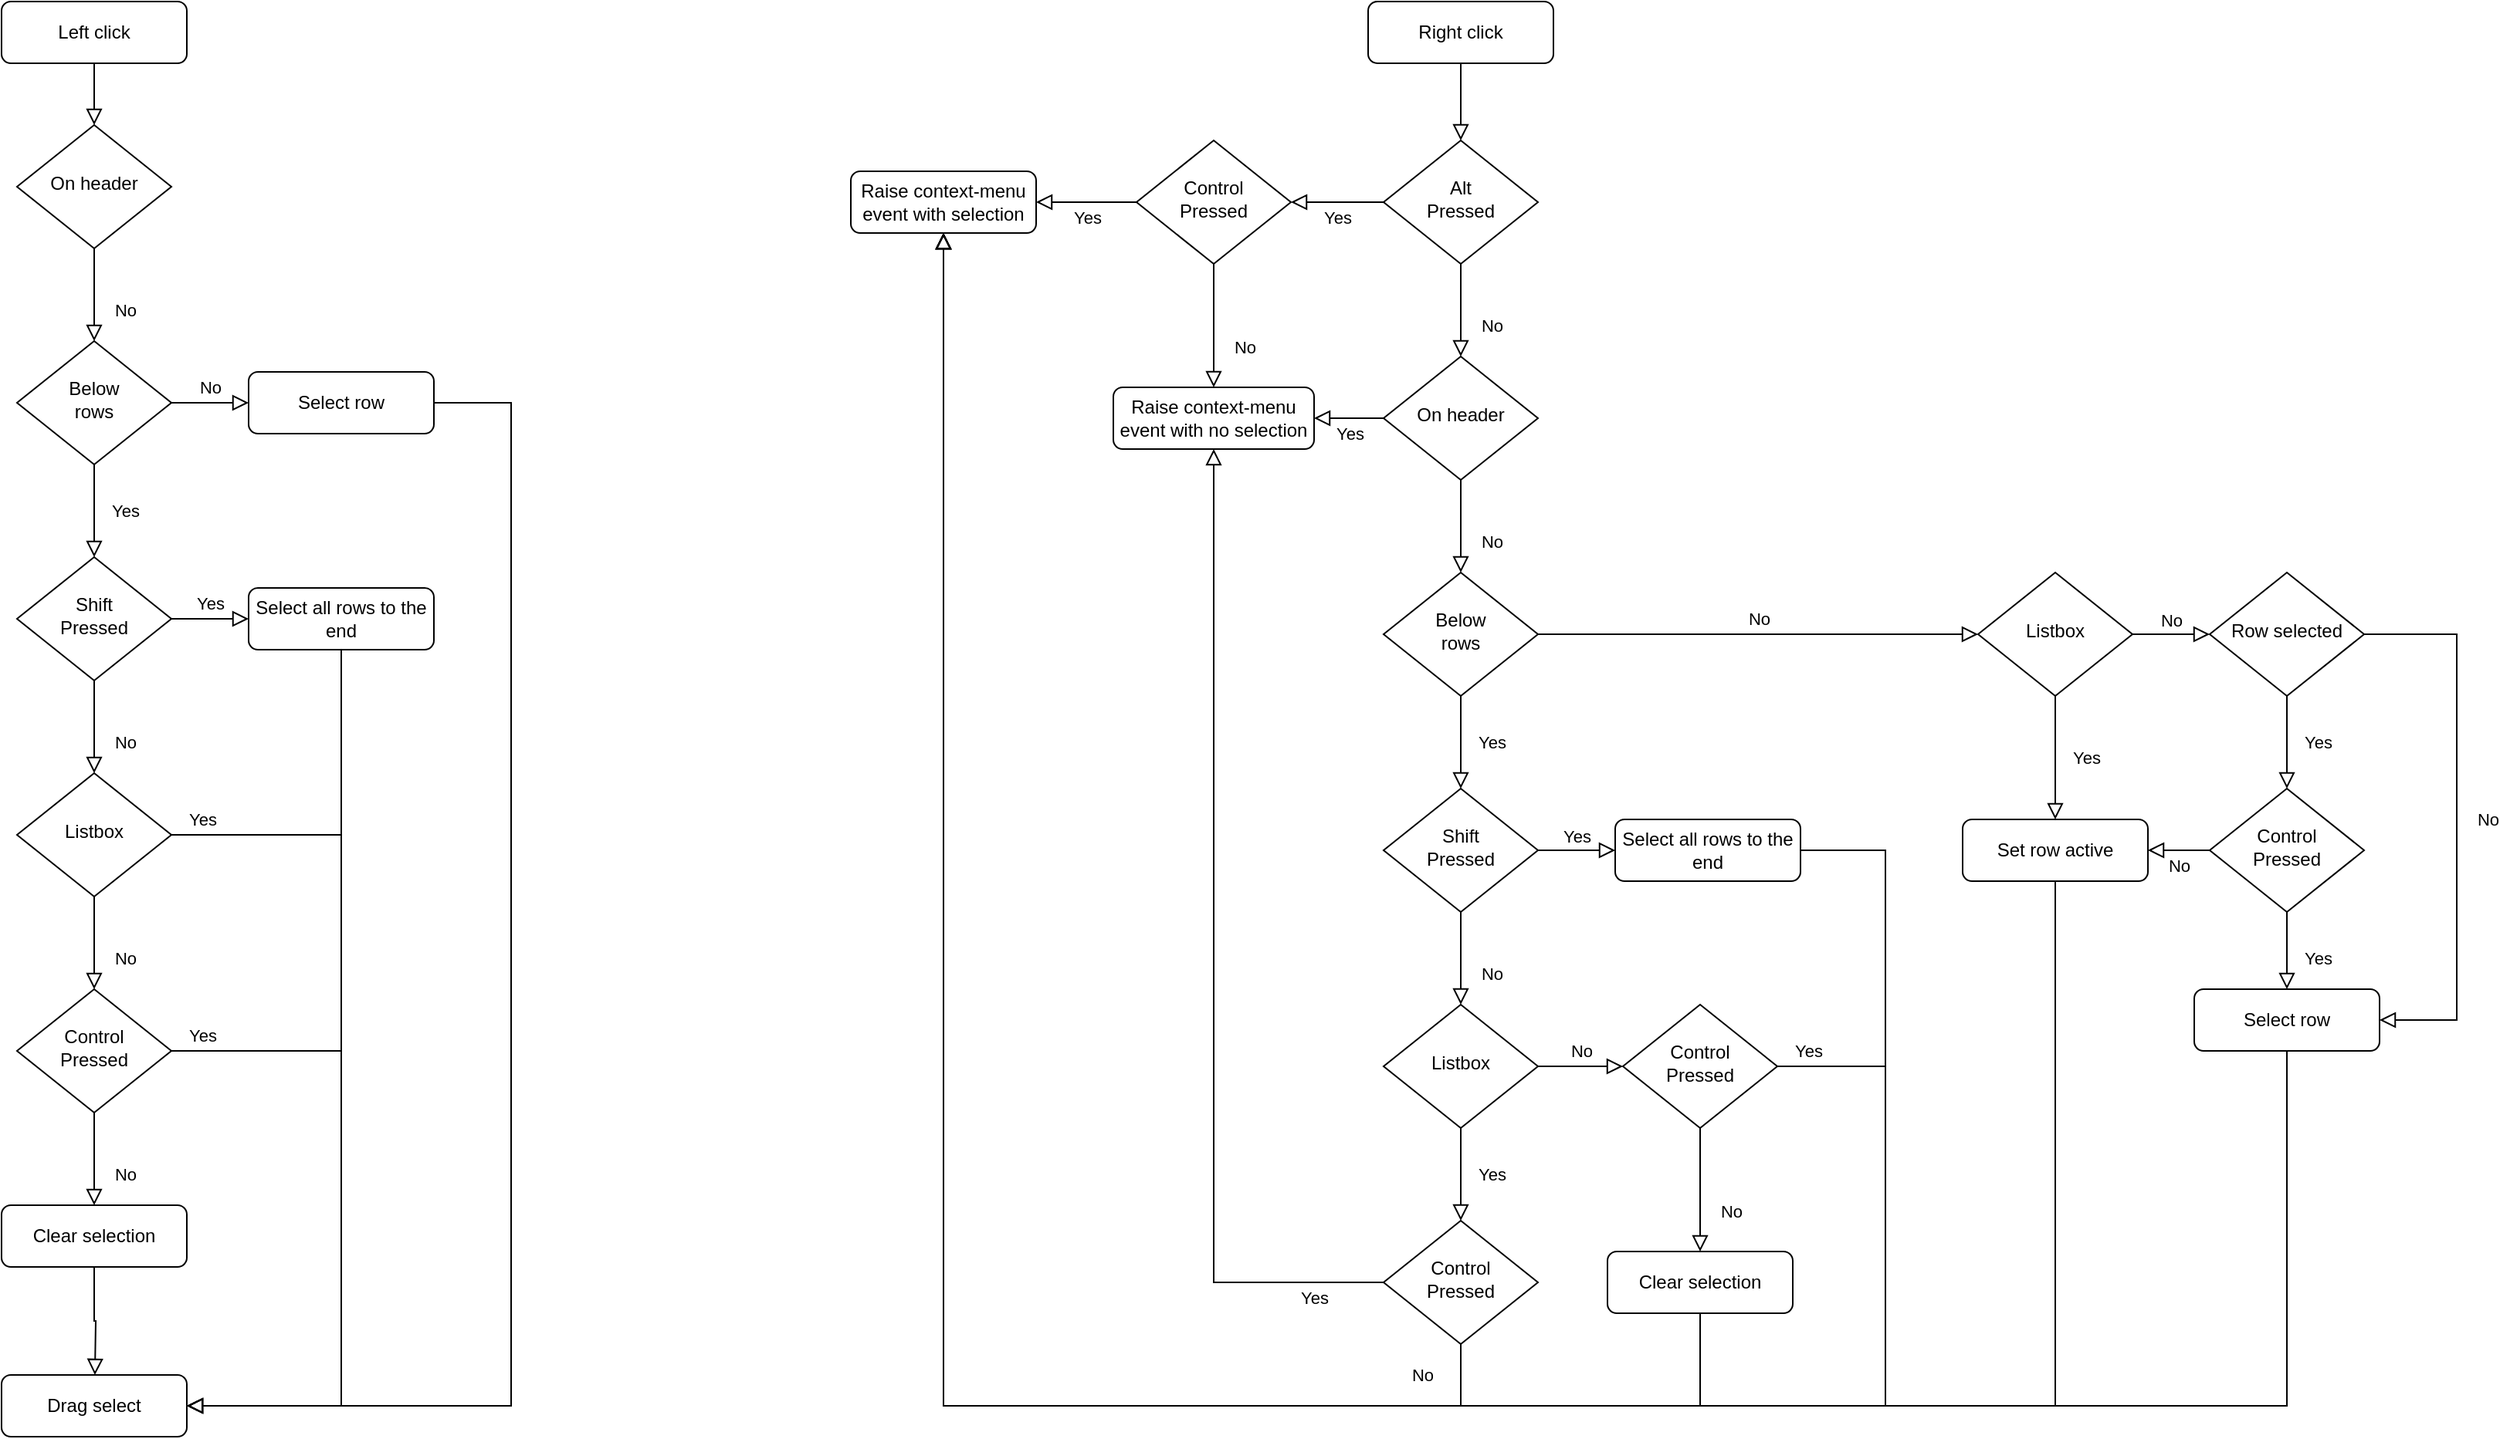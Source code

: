 <mxfile version="17.4.2" type="device"><diagram id="C5RBs43oDa-KdzZeNtuy" name="Page-1"><mxGraphModel dx="2770" dy="1463" grid="1" gridSize="10" guides="1" tooltips="1" connect="1" arrows="1" fold="1" page="0" pageScale="1" pageWidth="827" pageHeight="1169" math="0" shadow="0"><root><mxCell id="WIyWlLk6GJQsqaUBKTNV-0"/><mxCell id="WIyWlLk6GJQsqaUBKTNV-1" parent="WIyWlLk6GJQsqaUBKTNV-0"/><mxCell id="WIyWlLk6GJQsqaUBKTNV-2" value="" style="rounded=0;html=1;jettySize=auto;orthogonalLoop=1;fontSize=11;endArrow=block;endFill=0;endSize=8;strokeWidth=1;shadow=0;labelBackgroundColor=none;edgeStyle=orthogonalEdgeStyle;entryX=0.5;entryY=0;entryDx=0;entryDy=0;" parent="WIyWlLk6GJQsqaUBKTNV-1" source="WIyWlLk6GJQsqaUBKTNV-3" target="2aTSn6sP9cNgHl_eMRut-77" edge="1"><mxGeometry relative="1" as="geometry"/></mxCell><mxCell id="WIyWlLk6GJQsqaUBKTNV-3" value="Left click" style="rounded=1;whiteSpace=wrap;html=1;fontSize=12;glass=0;strokeWidth=1;shadow=0;" parent="WIyWlLk6GJQsqaUBKTNV-1" vertex="1"><mxGeometry x="-70" y="80" width="120" height="40" as="geometry"/></mxCell><mxCell id="WIyWlLk6GJQsqaUBKTNV-4" value="Yes" style="rounded=0;html=1;jettySize=auto;orthogonalLoop=1;fontSize=11;endArrow=block;endFill=0;endSize=8;strokeWidth=1;shadow=0;labelBackgroundColor=none;edgeStyle=orthogonalEdgeStyle;" parent="WIyWlLk6GJQsqaUBKTNV-1" source="WIyWlLk6GJQsqaUBKTNV-6" target="WIyWlLk6GJQsqaUBKTNV-10" edge="1"><mxGeometry y="20" relative="1" as="geometry"><mxPoint as="offset"/></mxGeometry></mxCell><mxCell id="WIyWlLk6GJQsqaUBKTNV-5" value="No" style="edgeStyle=orthogonalEdgeStyle;rounded=0;html=1;jettySize=auto;orthogonalLoop=1;fontSize=11;endArrow=block;endFill=0;endSize=8;strokeWidth=1;shadow=0;labelBackgroundColor=none;" parent="WIyWlLk6GJQsqaUBKTNV-1" source="WIyWlLk6GJQsqaUBKTNV-6" target="WIyWlLk6GJQsqaUBKTNV-7" edge="1"><mxGeometry y="10" relative="1" as="geometry"><mxPoint as="offset"/></mxGeometry></mxCell><mxCell id="WIyWlLk6GJQsqaUBKTNV-6" value="Below &lt;br&gt;rows" style="rhombus;whiteSpace=wrap;html=1;shadow=0;fontFamily=Helvetica;fontSize=12;align=center;strokeWidth=1;spacing=6;spacingTop=-4;" parent="WIyWlLk6GJQsqaUBKTNV-1" vertex="1"><mxGeometry x="-60" y="300" width="100" height="80" as="geometry"/></mxCell><mxCell id="2aTSn6sP9cNgHl_eMRut-88" style="edgeStyle=orthogonalEdgeStyle;rounded=0;orthogonalLoop=1;jettySize=auto;html=1;exitX=1;exitY=0.5;exitDx=0;exitDy=0;entryX=1;entryY=0.5;entryDx=0;entryDy=0;endArrow=block;endFill=0;endSize=8;" parent="WIyWlLk6GJQsqaUBKTNV-1" source="WIyWlLk6GJQsqaUBKTNV-7" target="2aTSn6sP9cNgHl_eMRut-86" edge="1"><mxGeometry relative="1" as="geometry"><Array as="points"><mxPoint x="260" y="340"/><mxPoint x="260" y="990"/></Array></mxGeometry></mxCell><mxCell id="WIyWlLk6GJQsqaUBKTNV-7" value="Select row" style="rounded=1;whiteSpace=wrap;html=1;fontSize=12;glass=0;strokeWidth=1;shadow=0;" parent="WIyWlLk6GJQsqaUBKTNV-1" vertex="1"><mxGeometry x="90" y="320" width="120" height="40" as="geometry"/></mxCell><mxCell id="WIyWlLk6GJQsqaUBKTNV-8" value="No" style="rounded=0;html=1;jettySize=auto;orthogonalLoop=1;fontSize=11;endArrow=block;endFill=0;endSize=8;strokeWidth=1;shadow=0;labelBackgroundColor=none;edgeStyle=orthogonalEdgeStyle;" parent="WIyWlLk6GJQsqaUBKTNV-1" source="WIyWlLk6GJQsqaUBKTNV-10" edge="1"><mxGeometry x="0.333" y="20" relative="1" as="geometry"><mxPoint as="offset"/><mxPoint x="-10" y="580" as="targetPoint"/></mxGeometry></mxCell><mxCell id="WIyWlLk6GJQsqaUBKTNV-9" value="Yes" style="edgeStyle=orthogonalEdgeStyle;rounded=0;html=1;jettySize=auto;orthogonalLoop=1;fontSize=11;endArrow=block;endFill=0;endSize=8;strokeWidth=1;shadow=0;labelBackgroundColor=none;" parent="WIyWlLk6GJQsqaUBKTNV-1" source="WIyWlLk6GJQsqaUBKTNV-10" target="WIyWlLk6GJQsqaUBKTNV-12" edge="1"><mxGeometry y="10" relative="1" as="geometry"><mxPoint as="offset"/></mxGeometry></mxCell><mxCell id="WIyWlLk6GJQsqaUBKTNV-10" value="Shift&lt;br&gt;Pressed" style="rhombus;whiteSpace=wrap;html=1;shadow=0;fontFamily=Helvetica;fontSize=12;align=center;strokeWidth=1;spacing=6;spacingTop=-4;" parent="WIyWlLk6GJQsqaUBKTNV-1" vertex="1"><mxGeometry x="-60" y="440" width="100" height="80" as="geometry"/></mxCell><mxCell id="2aTSn6sP9cNgHl_eMRut-87" style="edgeStyle=orthogonalEdgeStyle;rounded=0;orthogonalLoop=1;jettySize=auto;html=1;exitX=0.5;exitY=1;exitDx=0;exitDy=0;entryX=1;entryY=0.5;entryDx=0;entryDy=0;endArrow=block;endFill=0;endSize=8;" parent="WIyWlLk6GJQsqaUBKTNV-1" source="WIyWlLk6GJQsqaUBKTNV-12" target="2aTSn6sP9cNgHl_eMRut-86" edge="1"><mxGeometry relative="1" as="geometry"/></mxCell><mxCell id="WIyWlLk6GJQsqaUBKTNV-12" value="Select all rows to the end" style="rounded=1;whiteSpace=wrap;html=1;fontSize=12;glass=0;strokeWidth=1;shadow=0;" parent="WIyWlLk6GJQsqaUBKTNV-1" vertex="1"><mxGeometry x="90" y="460" width="120" height="40" as="geometry"/></mxCell><mxCell id="2aTSn6sP9cNgHl_eMRut-8" value="No" style="rounded=0;html=1;jettySize=auto;orthogonalLoop=1;fontSize=11;endArrow=block;endFill=0;endSize=8;strokeWidth=1;shadow=0;labelBackgroundColor=none;edgeStyle=orthogonalEdgeStyle;" parent="WIyWlLk6GJQsqaUBKTNV-1" source="2aTSn6sP9cNgHl_eMRut-9" edge="1"><mxGeometry x="0.333" y="20" relative="1" as="geometry"><mxPoint as="offset"/><mxPoint x="-10" y="860" as="targetPoint"/></mxGeometry></mxCell><mxCell id="2aTSn6sP9cNgHl_eMRut-95" value="Yes" style="edgeStyle=orthogonalEdgeStyle;rounded=0;orthogonalLoop=1;jettySize=auto;html=1;exitX=1;exitY=0.5;exitDx=0;exitDy=0;entryX=1;entryY=0.5;entryDx=0;entryDy=0;endArrow=block;endFill=0;endSize=8;" parent="WIyWlLk6GJQsqaUBKTNV-1" source="2aTSn6sP9cNgHl_eMRut-9" target="2aTSn6sP9cNgHl_eMRut-86" edge="1"><mxGeometry x="-0.909" y="10" relative="1" as="geometry"><Array as="points"><mxPoint x="150" y="760"/><mxPoint x="150" y="990"/></Array><mxPoint as="offset"/></mxGeometry></mxCell><mxCell id="2aTSn6sP9cNgHl_eMRut-9" value="Control&lt;br&gt;Pressed" style="rhombus;whiteSpace=wrap;html=1;shadow=0;fontFamily=Helvetica;fontSize=12;align=center;strokeWidth=1;spacing=6;spacingTop=-4;" parent="WIyWlLk6GJQsqaUBKTNV-1" vertex="1"><mxGeometry x="-60" y="720" width="100" height="80" as="geometry"/></mxCell><mxCell id="2aTSn6sP9cNgHl_eMRut-10" value="No" style="rounded=0;html=1;jettySize=auto;orthogonalLoop=1;fontSize=11;endArrow=block;endFill=0;endSize=8;strokeWidth=1;shadow=0;labelBackgroundColor=none;edgeStyle=orthogonalEdgeStyle;" parent="WIyWlLk6GJQsqaUBKTNV-1" source="2aTSn6sP9cNgHl_eMRut-11" edge="1"><mxGeometry x="0.333" y="20" relative="1" as="geometry"><mxPoint as="offset"/><mxPoint x="-10" y="720" as="targetPoint"/></mxGeometry></mxCell><mxCell id="2aTSn6sP9cNgHl_eMRut-96" value="Yes&lt;br&gt;" style="edgeStyle=orthogonalEdgeStyle;rounded=0;orthogonalLoop=1;jettySize=auto;html=1;exitX=1;exitY=0.5;exitDx=0;exitDy=0;endArrow=block;endFill=0;endSize=8;entryX=1;entryY=0.5;entryDx=0;entryDy=0;" parent="WIyWlLk6GJQsqaUBKTNV-1" source="2aTSn6sP9cNgHl_eMRut-11" target="2aTSn6sP9cNgHl_eMRut-86" edge="1"><mxGeometry x="-0.931" y="10" relative="1" as="geometry"><mxPoint x="220" y="910" as="targetPoint"/><Array as="points"><mxPoint x="150" y="620"/><mxPoint x="150" y="990"/></Array><mxPoint as="offset"/></mxGeometry></mxCell><mxCell id="2aTSn6sP9cNgHl_eMRut-11" value="Listbox" style="rhombus;whiteSpace=wrap;html=1;shadow=0;fontFamily=Helvetica;fontSize=12;align=center;strokeWidth=1;spacing=6;spacingTop=-4;" parent="WIyWlLk6GJQsqaUBKTNV-1" vertex="1"><mxGeometry x="-60" y="580" width="100" height="80" as="geometry"/></mxCell><mxCell id="2aTSn6sP9cNgHl_eMRut-85" style="edgeStyle=orthogonalEdgeStyle;rounded=0;orthogonalLoop=1;jettySize=auto;html=1;exitX=0.5;exitY=1;exitDx=0;exitDy=0;endArrow=block;endFill=0;endSize=8;" parent="WIyWlLk6GJQsqaUBKTNV-1" source="2aTSn6sP9cNgHl_eMRut-12" edge="1"><mxGeometry relative="1" as="geometry"><mxPoint x="-9.538" y="970" as="targetPoint"/></mxGeometry></mxCell><mxCell id="2aTSn6sP9cNgHl_eMRut-12" value="Clear selection" style="rounded=1;whiteSpace=wrap;html=1;fontSize=12;glass=0;strokeWidth=1;shadow=0;" parent="WIyWlLk6GJQsqaUBKTNV-1" vertex="1"><mxGeometry x="-70" y="860" width="120" height="40" as="geometry"/></mxCell><mxCell id="2aTSn6sP9cNgHl_eMRut-19" value="" style="rounded=0;html=1;jettySize=auto;orthogonalLoop=1;fontSize=11;endArrow=block;endFill=0;endSize=8;strokeWidth=1;shadow=0;labelBackgroundColor=none;edgeStyle=orthogonalEdgeStyle;" parent="WIyWlLk6GJQsqaUBKTNV-1" source="2aTSn6sP9cNgHl_eMRut-20" edge="1"><mxGeometry relative="1" as="geometry"><mxPoint x="875" y="170" as="targetPoint"/></mxGeometry></mxCell><mxCell id="2aTSn6sP9cNgHl_eMRut-20" value="Right click" style="rounded=1;whiteSpace=wrap;html=1;fontSize=12;glass=0;strokeWidth=1;shadow=0;" parent="WIyWlLk6GJQsqaUBKTNV-1" vertex="1"><mxGeometry x="815" y="80" width="120" height="40" as="geometry"/></mxCell><mxCell id="2aTSn6sP9cNgHl_eMRut-21" value="No" style="rounded=0;html=1;jettySize=auto;orthogonalLoop=1;fontSize=11;endArrow=block;endFill=0;endSize=8;strokeWidth=1;shadow=0;labelBackgroundColor=none;edgeStyle=orthogonalEdgeStyle;" parent="WIyWlLk6GJQsqaUBKTNV-1" source="2aTSn6sP9cNgHl_eMRut-23" edge="1"><mxGeometry x="0.333" y="20" relative="1" as="geometry"><mxPoint as="offset"/><mxPoint x="875" y="310" as="targetPoint"/></mxGeometry></mxCell><mxCell id="2aTSn6sP9cNgHl_eMRut-22" value="Yes" style="edgeStyle=orthogonalEdgeStyle;rounded=0;html=1;jettySize=auto;orthogonalLoop=1;fontSize=11;endArrow=block;endFill=0;endSize=8;strokeWidth=1;shadow=0;labelBackgroundColor=none;entryX=1;entryY=0.5;entryDx=0;entryDy=0;" parent="WIyWlLk6GJQsqaUBKTNV-1" source="2aTSn6sP9cNgHl_eMRut-23" target="2aTSn6sP9cNgHl_eMRut-27" edge="1"><mxGeometry y="10" relative="1" as="geometry"><mxPoint as="offset"/><mxPoint x="770" y="210" as="targetPoint"/><Array as="points"/></mxGeometry></mxCell><mxCell id="2aTSn6sP9cNgHl_eMRut-23" value="Alt&lt;br&gt;Pressed" style="rhombus;whiteSpace=wrap;html=1;shadow=0;fontFamily=Helvetica;fontSize=12;align=center;strokeWidth=1;spacing=6;spacingTop=-4;" parent="WIyWlLk6GJQsqaUBKTNV-1" vertex="1"><mxGeometry x="825" y="170" width="100" height="80" as="geometry"/></mxCell><mxCell id="2aTSn6sP9cNgHl_eMRut-25" value="No" style="rounded=0;html=1;jettySize=auto;orthogonalLoop=1;fontSize=11;endArrow=block;endFill=0;endSize=8;strokeWidth=1;shadow=0;labelBackgroundColor=none;edgeStyle=orthogonalEdgeStyle;entryX=0.5;entryY=0;entryDx=0;entryDy=0;" parent="WIyWlLk6GJQsqaUBKTNV-1" source="2aTSn6sP9cNgHl_eMRut-27" target="2aTSn6sP9cNgHl_eMRut-29" edge="1"><mxGeometry x="0.333" y="20" relative="1" as="geometry"><mxPoint as="offset"/><mxPoint x="715" y="310" as="targetPoint"/></mxGeometry></mxCell><mxCell id="2aTSn6sP9cNgHl_eMRut-26" value="Yes" style="edgeStyle=orthogonalEdgeStyle;rounded=0;html=1;jettySize=auto;orthogonalLoop=1;fontSize=11;endArrow=block;endFill=0;endSize=8;strokeWidth=1;shadow=0;labelBackgroundColor=none;" parent="WIyWlLk6GJQsqaUBKTNV-1" source="2aTSn6sP9cNgHl_eMRut-27" target="2aTSn6sP9cNgHl_eMRut-28" edge="1"><mxGeometry y="10" relative="1" as="geometry"><mxPoint as="offset"/></mxGeometry></mxCell><mxCell id="2aTSn6sP9cNgHl_eMRut-27" value="Control&lt;br&gt;Pressed" style="rhombus;whiteSpace=wrap;html=1;shadow=0;fontFamily=Helvetica;fontSize=12;align=center;strokeWidth=1;spacing=6;spacingTop=-4;" parent="WIyWlLk6GJQsqaUBKTNV-1" vertex="1"><mxGeometry x="665" y="170" width="100" height="80" as="geometry"/></mxCell><mxCell id="2aTSn6sP9cNgHl_eMRut-28" value="Raise context-menu event with selection" style="rounded=1;whiteSpace=wrap;html=1;fontSize=12;glass=0;strokeWidth=1;shadow=0;" parent="WIyWlLk6GJQsqaUBKTNV-1" vertex="1"><mxGeometry x="480" y="190" width="120" height="40" as="geometry"/></mxCell><mxCell id="2aTSn6sP9cNgHl_eMRut-29" value="Raise context-menu event with no selection" style="rounded=1;whiteSpace=wrap;html=1;fontSize=12;glass=0;strokeWidth=1;shadow=0;" parent="WIyWlLk6GJQsqaUBKTNV-1" vertex="1"><mxGeometry x="650" y="330" width="130" height="40" as="geometry"/></mxCell><mxCell id="2aTSn6sP9cNgHl_eMRut-30" value="No" style="rounded=0;html=1;jettySize=auto;orthogonalLoop=1;fontSize=11;endArrow=block;endFill=0;endSize=8;strokeWidth=1;shadow=0;labelBackgroundColor=none;edgeStyle=orthogonalEdgeStyle;" parent="WIyWlLk6GJQsqaUBKTNV-1" source="2aTSn6sP9cNgHl_eMRut-32" edge="1"><mxGeometry x="0.333" y="20" relative="1" as="geometry"><mxPoint as="offset"/><mxPoint x="875" y="450" as="targetPoint"/></mxGeometry></mxCell><mxCell id="2aTSn6sP9cNgHl_eMRut-31" value="Yes" style="edgeStyle=orthogonalEdgeStyle;rounded=0;html=1;jettySize=auto;orthogonalLoop=1;fontSize=11;endArrow=block;endFill=0;endSize=8;strokeWidth=1;shadow=0;labelBackgroundColor=none;entryX=1;entryY=0.5;entryDx=0;entryDy=0;" parent="WIyWlLk6GJQsqaUBKTNV-1" source="2aTSn6sP9cNgHl_eMRut-32" target="2aTSn6sP9cNgHl_eMRut-29" edge="1"><mxGeometry y="10" relative="1" as="geometry"><mxPoint as="offset"/><mxPoint x="975" y="350" as="targetPoint"/></mxGeometry></mxCell><mxCell id="2aTSn6sP9cNgHl_eMRut-32" value="On header" style="rhombus;whiteSpace=wrap;html=1;shadow=0;fontFamily=Helvetica;fontSize=12;align=center;strokeWidth=1;spacing=6;spacingTop=-4;" parent="WIyWlLk6GJQsqaUBKTNV-1" vertex="1"><mxGeometry x="825" y="310" width="100" height="80" as="geometry"/></mxCell><mxCell id="2aTSn6sP9cNgHl_eMRut-34" value="Yes" style="rounded=0;html=1;jettySize=auto;orthogonalLoop=1;fontSize=11;endArrow=block;endFill=0;endSize=8;strokeWidth=1;shadow=0;labelBackgroundColor=none;edgeStyle=orthogonalEdgeStyle;entryX=0.5;entryY=0;entryDx=0;entryDy=0;" parent="WIyWlLk6GJQsqaUBKTNV-1" source="2aTSn6sP9cNgHl_eMRut-36" target="2aTSn6sP9cNgHl_eMRut-40" edge="1"><mxGeometry y="20" relative="1" as="geometry"><mxPoint as="offset"/><mxPoint x="875" y="570" as="targetPoint"/></mxGeometry></mxCell><mxCell id="2aTSn6sP9cNgHl_eMRut-35" value="No" style="edgeStyle=orthogonalEdgeStyle;rounded=0;html=1;jettySize=auto;orthogonalLoop=1;fontSize=11;endArrow=block;endFill=0;endSize=8;strokeWidth=1;shadow=0;labelBackgroundColor=none;entryX=0;entryY=0.5;entryDx=0;entryDy=0;" parent="WIyWlLk6GJQsqaUBKTNV-1" source="2aTSn6sP9cNgHl_eMRut-36" target="2aTSn6sP9cNgHl_eMRut-62" edge="1"><mxGeometry y="10" relative="1" as="geometry"><mxPoint as="offset"/><mxPoint x="975" y="490" as="targetPoint"/></mxGeometry></mxCell><mxCell id="2aTSn6sP9cNgHl_eMRut-36" value="Below &lt;br&gt;rows" style="rhombus;whiteSpace=wrap;html=1;shadow=0;fontFamily=Helvetica;fontSize=12;align=center;strokeWidth=1;spacing=6;spacingTop=-4;" parent="WIyWlLk6GJQsqaUBKTNV-1" vertex="1"><mxGeometry x="825" y="450" width="100" height="80" as="geometry"/></mxCell><mxCell id="2aTSn6sP9cNgHl_eMRut-38" value="No" style="rounded=0;html=1;jettySize=auto;orthogonalLoop=1;fontSize=11;endArrow=block;endFill=0;endSize=8;strokeWidth=1;shadow=0;labelBackgroundColor=none;edgeStyle=orthogonalEdgeStyle;" parent="WIyWlLk6GJQsqaUBKTNV-1" source="2aTSn6sP9cNgHl_eMRut-40" edge="1"><mxGeometry x="0.333" y="20" relative="1" as="geometry"><mxPoint as="offset"/><mxPoint x="875" y="730" as="targetPoint"/></mxGeometry></mxCell><mxCell id="2aTSn6sP9cNgHl_eMRut-39" value="Yes" style="edgeStyle=orthogonalEdgeStyle;rounded=0;html=1;jettySize=auto;orthogonalLoop=1;fontSize=11;endArrow=block;endFill=0;endSize=8;strokeWidth=1;shadow=0;labelBackgroundColor=none;" parent="WIyWlLk6GJQsqaUBKTNV-1" source="2aTSn6sP9cNgHl_eMRut-40" edge="1"><mxGeometry y="10" relative="1" as="geometry"><mxPoint as="offset"/><mxPoint x="975" y="630" as="targetPoint"/></mxGeometry></mxCell><mxCell id="2aTSn6sP9cNgHl_eMRut-40" value="Shift&lt;br&gt;Pressed" style="rhombus;whiteSpace=wrap;html=1;shadow=0;fontFamily=Helvetica;fontSize=12;align=center;strokeWidth=1;spacing=6;spacingTop=-4;" parent="WIyWlLk6GJQsqaUBKTNV-1" vertex="1"><mxGeometry x="825" y="590" width="100" height="80" as="geometry"/></mxCell><mxCell id="2aTSn6sP9cNgHl_eMRut-79" style="edgeStyle=orthogonalEdgeStyle;rounded=0;orthogonalLoop=1;jettySize=auto;html=1;entryX=0.5;entryY=1;entryDx=0;entryDy=0;endArrow=block;endFill=0;endSize=8;" parent="WIyWlLk6GJQsqaUBKTNV-1" source="2aTSn6sP9cNgHl_eMRut-41" target="2aTSn6sP9cNgHl_eMRut-28" edge="1"><mxGeometry relative="1" as="geometry"><mxPoint x="950" y="990" as="targetPoint"/><Array as="points"><mxPoint x="1150" y="630"/><mxPoint x="1150" y="990"/><mxPoint x="540" y="990"/></Array></mxGeometry></mxCell><mxCell id="2aTSn6sP9cNgHl_eMRut-41" value="Select all rows to the end" style="rounded=1;whiteSpace=wrap;html=1;fontSize=12;glass=0;strokeWidth=1;shadow=0;" parent="WIyWlLk6GJQsqaUBKTNV-1" vertex="1"><mxGeometry x="975" y="610" width="120" height="40" as="geometry"/></mxCell><mxCell id="2aTSn6sP9cNgHl_eMRut-47" value="Yes" style="edgeStyle=orthogonalEdgeStyle;rounded=0;html=1;jettySize=auto;orthogonalLoop=1;fontSize=11;endArrow=block;endFill=0;endSize=8;strokeWidth=1;shadow=0;labelBackgroundColor=none;entryX=0.5;entryY=1;entryDx=0;entryDy=0;" parent="WIyWlLk6GJQsqaUBKTNV-1" source="2aTSn6sP9cNgHl_eMRut-48" target="2aTSn6sP9cNgHl_eMRut-29" edge="1"><mxGeometry x="-0.861" y="10" relative="1" as="geometry"><mxPoint as="offset"/><mxPoint x="775.0" y="910" as="targetPoint"/></mxGeometry></mxCell><mxCell id="2aTSn6sP9cNgHl_eMRut-89" value="No" style="edgeStyle=orthogonalEdgeStyle;rounded=0;orthogonalLoop=1;jettySize=auto;html=1;endArrow=block;endFill=0;endSize=8;entryX=0.5;entryY=1;entryDx=0;entryDy=0;" parent="WIyWlLk6GJQsqaUBKTNV-1" source="2aTSn6sP9cNgHl_eMRut-48" target="2aTSn6sP9cNgHl_eMRut-28" edge="1"><mxGeometry x="-0.885" y="-20" relative="1" as="geometry"><mxPoint x="540" y="270" as="targetPoint"/><Array as="points"><mxPoint x="875" y="990"/><mxPoint x="540" y="990"/></Array><mxPoint as="offset"/></mxGeometry></mxCell><mxCell id="2aTSn6sP9cNgHl_eMRut-48" value="Control&lt;br&gt;Pressed" style="rhombus;whiteSpace=wrap;html=1;shadow=0;fontFamily=Helvetica;fontSize=12;align=center;strokeWidth=1;spacing=6;spacingTop=-4;" parent="WIyWlLk6GJQsqaUBKTNV-1" vertex="1"><mxGeometry x="825" y="870" width="100" height="80" as="geometry"/></mxCell><mxCell id="2aTSn6sP9cNgHl_eMRut-54" value="Yes" style="rounded=0;html=1;jettySize=auto;orthogonalLoop=1;fontSize=11;endArrow=block;endFill=0;endSize=8;strokeWidth=1;shadow=0;labelBackgroundColor=none;edgeStyle=orthogonalEdgeStyle;entryX=0.5;entryY=0;entryDx=0;entryDy=0;" parent="WIyWlLk6GJQsqaUBKTNV-1" source="2aTSn6sP9cNgHl_eMRut-56" edge="1"><mxGeometry y="20" relative="1" as="geometry"><mxPoint as="offset"/><mxPoint x="875.0" y="870" as="targetPoint"/></mxGeometry></mxCell><mxCell id="2aTSn6sP9cNgHl_eMRut-55" value="No" style="edgeStyle=orthogonalEdgeStyle;rounded=0;html=1;jettySize=auto;orthogonalLoop=1;fontSize=11;endArrow=block;endFill=0;endSize=8;strokeWidth=1;shadow=0;labelBackgroundColor=none;entryX=0;entryY=0.5;entryDx=0;entryDy=0;" parent="WIyWlLk6GJQsqaUBKTNV-1" source="2aTSn6sP9cNgHl_eMRut-56" target="2aTSn6sP9cNgHl_eMRut-58" edge="1"><mxGeometry y="10" relative="1" as="geometry"><mxPoint as="offset"/><mxPoint x="975.0" y="770" as="targetPoint"/></mxGeometry></mxCell><mxCell id="2aTSn6sP9cNgHl_eMRut-56" value="Listbox" style="rhombus;whiteSpace=wrap;html=1;shadow=0;fontFamily=Helvetica;fontSize=12;align=center;strokeWidth=1;spacing=6;spacingTop=-4;" parent="WIyWlLk6GJQsqaUBKTNV-1" vertex="1"><mxGeometry x="825" y="730" width="100" height="80" as="geometry"/></mxCell><mxCell id="2aTSn6sP9cNgHl_eMRut-57" value="No" style="rounded=0;html=1;jettySize=auto;orthogonalLoop=1;fontSize=11;endArrow=block;endFill=0;endSize=8;strokeWidth=1;shadow=0;labelBackgroundColor=none;edgeStyle=orthogonalEdgeStyle;entryX=0.5;entryY=0;entryDx=0;entryDy=0;" parent="WIyWlLk6GJQsqaUBKTNV-1" source="2aTSn6sP9cNgHl_eMRut-58" target="2aTSn6sP9cNgHl_eMRut-59" edge="1"><mxGeometry x="0.333" y="20" relative="1" as="geometry"><mxPoint as="offset"/><mxPoint x="1030" y="870" as="targetPoint"/></mxGeometry></mxCell><mxCell id="2aTSn6sP9cNgHl_eMRut-94" value="Yes" style="edgeStyle=orthogonalEdgeStyle;rounded=0;orthogonalLoop=1;jettySize=auto;html=1;exitX=1;exitY=0.5;exitDx=0;exitDy=0;entryX=0.5;entryY=1;entryDx=0;entryDy=0;endArrow=block;endFill=0;endSize=8;" parent="WIyWlLk6GJQsqaUBKTNV-1" source="2aTSn6sP9cNgHl_eMRut-58" target="2aTSn6sP9cNgHl_eMRut-28" edge="1"><mxGeometry x="-0.976" y="10" relative="1" as="geometry"><Array as="points"><mxPoint x="1150" y="770"/><mxPoint x="1150" y="990"/><mxPoint x="540" y="990"/></Array><mxPoint as="offset"/></mxGeometry></mxCell><mxCell id="2aTSn6sP9cNgHl_eMRut-58" value="Control&lt;br&gt;Pressed" style="rhombus;whiteSpace=wrap;html=1;shadow=0;fontFamily=Helvetica;fontSize=12;align=center;strokeWidth=1;spacing=6;spacingTop=-4;" parent="WIyWlLk6GJQsqaUBKTNV-1" vertex="1"><mxGeometry x="980" y="730" width="100" height="80" as="geometry"/></mxCell><mxCell id="2aTSn6sP9cNgHl_eMRut-92" style="edgeStyle=orthogonalEdgeStyle;rounded=0;orthogonalLoop=1;jettySize=auto;html=1;exitX=0.5;exitY=1;exitDx=0;exitDy=0;entryX=0.5;entryY=1;entryDx=0;entryDy=0;endArrow=block;endFill=0;endSize=8;" parent="WIyWlLk6GJQsqaUBKTNV-1" source="2aTSn6sP9cNgHl_eMRut-59" target="2aTSn6sP9cNgHl_eMRut-28" edge="1"><mxGeometry relative="1" as="geometry"><Array as="points"><mxPoint x="1030" y="990"/><mxPoint x="540" y="990"/></Array></mxGeometry></mxCell><mxCell id="2aTSn6sP9cNgHl_eMRut-59" value="Clear selection" style="rounded=1;whiteSpace=wrap;html=1;fontSize=12;glass=0;strokeWidth=1;shadow=0;" parent="WIyWlLk6GJQsqaUBKTNV-1" vertex="1"><mxGeometry x="970" y="890" width="120" height="40" as="geometry"/></mxCell><mxCell id="2aTSn6sP9cNgHl_eMRut-60" value="Yes" style="rounded=0;html=1;jettySize=auto;orthogonalLoop=1;fontSize=11;endArrow=block;endFill=0;endSize=8;strokeWidth=1;shadow=0;labelBackgroundColor=none;edgeStyle=orthogonalEdgeStyle;entryX=0.5;entryY=0;entryDx=0;entryDy=0;" parent="WIyWlLk6GJQsqaUBKTNV-1" source="2aTSn6sP9cNgHl_eMRut-62" target="2aTSn6sP9cNgHl_eMRut-63" edge="1"><mxGeometry y="20" relative="1" as="geometry"><mxPoint as="offset"/><mxPoint x="1260.0" y="590" as="targetPoint"/></mxGeometry></mxCell><mxCell id="2aTSn6sP9cNgHl_eMRut-61" value="No" style="edgeStyle=orthogonalEdgeStyle;rounded=0;html=1;jettySize=auto;orthogonalLoop=1;fontSize=11;endArrow=block;endFill=0;endSize=8;strokeWidth=1;shadow=0;labelBackgroundColor=none;" parent="WIyWlLk6GJQsqaUBKTNV-1" source="2aTSn6sP9cNgHl_eMRut-62" edge="1"><mxGeometry y="10" relative="1" as="geometry"><mxPoint as="offset"/><mxPoint x="1360.0" y="490" as="targetPoint"/></mxGeometry></mxCell><mxCell id="2aTSn6sP9cNgHl_eMRut-62" value="Listbox" style="rhombus;whiteSpace=wrap;html=1;shadow=0;fontFamily=Helvetica;fontSize=12;align=center;strokeWidth=1;spacing=6;spacingTop=-4;" parent="WIyWlLk6GJQsqaUBKTNV-1" vertex="1"><mxGeometry x="1210" y="450" width="100" height="80" as="geometry"/></mxCell><mxCell id="2aTSn6sP9cNgHl_eMRut-90" style="edgeStyle=orthogonalEdgeStyle;rounded=0;orthogonalLoop=1;jettySize=auto;html=1;exitX=0.5;exitY=1;exitDx=0;exitDy=0;entryX=0.5;entryY=1;entryDx=0;entryDy=0;endArrow=block;endFill=0;endSize=8;" parent="WIyWlLk6GJQsqaUBKTNV-1" source="2aTSn6sP9cNgHl_eMRut-63" target="2aTSn6sP9cNgHl_eMRut-28" edge="1"><mxGeometry relative="1" as="geometry"><Array as="points"><mxPoint x="1260" y="990"/><mxPoint x="540" y="990"/></Array></mxGeometry></mxCell><mxCell id="2aTSn6sP9cNgHl_eMRut-63" value="Set row active" style="rounded=1;whiteSpace=wrap;html=1;fontSize=12;glass=0;strokeWidth=1;shadow=0;" parent="WIyWlLk6GJQsqaUBKTNV-1" vertex="1"><mxGeometry x="1200" y="610" width="120" height="40" as="geometry"/></mxCell><mxCell id="2aTSn6sP9cNgHl_eMRut-66" value="Yes" style="rounded=0;html=1;jettySize=auto;orthogonalLoop=1;fontSize=11;endArrow=block;endFill=0;endSize=8;strokeWidth=1;shadow=0;labelBackgroundColor=none;edgeStyle=orthogonalEdgeStyle;entryX=0.5;entryY=0;entryDx=0;entryDy=0;" parent="WIyWlLk6GJQsqaUBKTNV-1" source="2aTSn6sP9cNgHl_eMRut-68" target="2aTSn6sP9cNgHl_eMRut-73" edge="1"><mxGeometry x="0.2" y="20" relative="1" as="geometry"><mxPoint as="offset"/><mxPoint x="1410.0" y="730" as="targetPoint"/><Array as="points"/></mxGeometry></mxCell><mxCell id="2aTSn6sP9cNgHl_eMRut-67" value="No" style="edgeStyle=orthogonalEdgeStyle;rounded=0;html=1;jettySize=auto;orthogonalLoop=1;fontSize=11;endArrow=block;endFill=0;endSize=8;strokeWidth=1;shadow=0;labelBackgroundColor=none;entryX=1;entryY=0.5;entryDx=0;entryDy=0;" parent="WIyWlLk6GJQsqaUBKTNV-1" source="2aTSn6sP9cNgHl_eMRut-68" target="2aTSn6sP9cNgHl_eMRut-63" edge="1"><mxGeometry y="10" relative="1" as="geometry"><mxPoint as="offset"/><mxPoint x="1510.0" y="630" as="targetPoint"/></mxGeometry></mxCell><mxCell id="2aTSn6sP9cNgHl_eMRut-68" value="Control&lt;br&gt;Pressed" style="rhombus;whiteSpace=wrap;html=1;shadow=0;fontFamily=Helvetica;fontSize=12;align=center;strokeWidth=1;spacing=6;spacingTop=-4;" parent="WIyWlLk6GJQsqaUBKTNV-1" vertex="1"><mxGeometry x="1360" y="590" width="100" height="80" as="geometry"/></mxCell><mxCell id="2aTSn6sP9cNgHl_eMRut-70" value="Yes" style="rounded=0;html=1;jettySize=auto;orthogonalLoop=1;fontSize=11;endArrow=block;endFill=0;endSize=8;strokeWidth=1;shadow=0;labelBackgroundColor=none;edgeStyle=orthogonalEdgeStyle;entryX=0.5;entryY=0;entryDx=0;entryDy=0;" parent="WIyWlLk6GJQsqaUBKTNV-1" source="2aTSn6sP9cNgHl_eMRut-72" edge="1"><mxGeometry y="20" relative="1" as="geometry"><mxPoint as="offset"/><mxPoint x="1410.0" y="590" as="targetPoint"/></mxGeometry></mxCell><mxCell id="2aTSn6sP9cNgHl_eMRut-71" value="No" style="edgeStyle=orthogonalEdgeStyle;rounded=0;html=1;jettySize=auto;orthogonalLoop=1;fontSize=11;endArrow=block;endFill=0;endSize=8;strokeWidth=1;shadow=0;labelBackgroundColor=none;entryX=1;entryY=0.5;entryDx=0;entryDy=0;" parent="WIyWlLk6GJQsqaUBKTNV-1" source="2aTSn6sP9cNgHl_eMRut-72" target="2aTSn6sP9cNgHl_eMRut-73" edge="1"><mxGeometry y="20" relative="1" as="geometry"><mxPoint as="offset"/><mxPoint x="1510.0" y="490" as="targetPoint"/><Array as="points"><mxPoint x="1520" y="490"/><mxPoint x="1520" y="740"/></Array></mxGeometry></mxCell><mxCell id="2aTSn6sP9cNgHl_eMRut-72" value="Row selected" style="rhombus;whiteSpace=wrap;html=1;shadow=0;fontFamily=Helvetica;fontSize=12;align=center;strokeWidth=1;spacing=6;spacingTop=-4;" parent="WIyWlLk6GJQsqaUBKTNV-1" vertex="1"><mxGeometry x="1360" y="450" width="100" height="80" as="geometry"/></mxCell><mxCell id="2aTSn6sP9cNgHl_eMRut-91" style="edgeStyle=orthogonalEdgeStyle;rounded=0;orthogonalLoop=1;jettySize=auto;html=1;exitX=0.5;exitY=1;exitDx=0;exitDy=0;entryX=0.5;entryY=1;entryDx=0;entryDy=0;endArrow=block;endFill=0;endSize=8;" parent="WIyWlLk6GJQsqaUBKTNV-1" source="2aTSn6sP9cNgHl_eMRut-73" target="2aTSn6sP9cNgHl_eMRut-28" edge="1"><mxGeometry relative="1" as="geometry"><Array as="points"><mxPoint x="1410" y="990"/><mxPoint x="540" y="990"/></Array></mxGeometry></mxCell><mxCell id="2aTSn6sP9cNgHl_eMRut-73" value="Select row" style="rounded=1;whiteSpace=wrap;html=1;fontSize=12;glass=0;strokeWidth=1;shadow=0;" parent="WIyWlLk6GJQsqaUBKTNV-1" vertex="1"><mxGeometry x="1350" y="720" width="120" height="40" as="geometry"/></mxCell><mxCell id="2aTSn6sP9cNgHl_eMRut-76" value="No" style="rounded=0;html=1;jettySize=auto;orthogonalLoop=1;fontSize=11;endArrow=block;endFill=0;endSize=8;strokeWidth=1;shadow=0;labelBackgroundColor=none;edgeStyle=orthogonalEdgeStyle;" parent="WIyWlLk6GJQsqaUBKTNV-1" source="2aTSn6sP9cNgHl_eMRut-77" edge="1"><mxGeometry x="0.333" y="20" relative="1" as="geometry"><mxPoint as="offset"/><mxPoint x="-10" y="300" as="targetPoint"/></mxGeometry></mxCell><mxCell id="2aTSn6sP9cNgHl_eMRut-77" value="On header" style="rhombus;whiteSpace=wrap;html=1;shadow=0;fontFamily=Helvetica;fontSize=12;align=center;strokeWidth=1;spacing=6;spacingTop=-4;" parent="WIyWlLk6GJQsqaUBKTNV-1" vertex="1"><mxGeometry x="-60" y="160" width="100" height="80" as="geometry"/></mxCell><mxCell id="2aTSn6sP9cNgHl_eMRut-86" value="Drag select" style="rounded=1;whiteSpace=wrap;html=1;fontSize=12;glass=0;strokeWidth=1;shadow=0;" parent="WIyWlLk6GJQsqaUBKTNV-1" vertex="1"><mxGeometry x="-70" y="970" width="120" height="40" as="geometry"/></mxCell></root></mxGraphModel></diagram></mxfile>